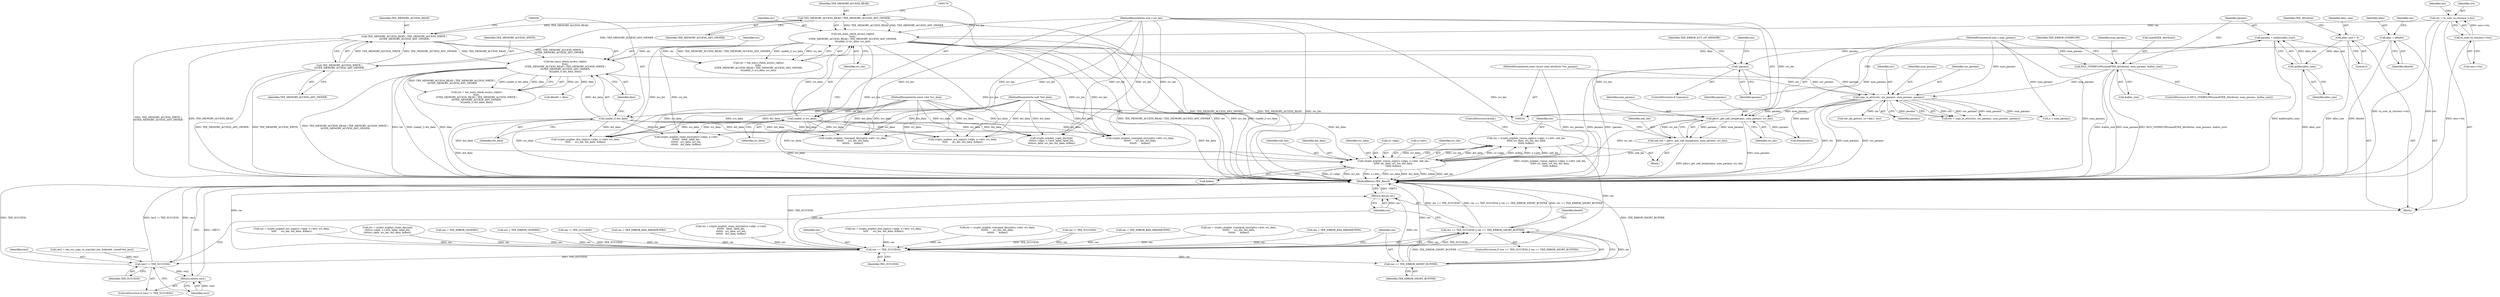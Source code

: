 digraph "0_optee_os_70697bf3c5dc3d201341b01a1a8e5bc6d2fb48f8@API" {
"1000457" [label="(Call,res = crypto_acipher_rsassa_sign(cs->algo, o->attr, salt_len,\n\t\t\t\t\t\t src_data, src_len, dst_data,\n\t\t\t\t\t\t &dlen))"];
"1000459" [label="(Call,crypto_acipher_rsassa_sign(cs->algo, o->attr, salt_len,\n\t\t\t\t\t\t src_data, src_len, dst_data,\n\t\t\t\t\t\t &dlen))"];
"1000451" [label="(Call,salt_len = pkcs1_get_salt_len(params, num_params, src_len))"];
"1000453" [label="(Call,pkcs1_get_salt_len(params, num_params, src_len))"];
"1000239" [label="(Call,copy_in_attrs(utc, usr_params, num_params, params))"];
"1000198" [label="(Call,tee_mmu_check_access_rights(\n\t\tutc,\n\t\tTEE_MEMORY_ACCESS_READ | TEE_MEMORY_ACCESS_WRITE |\n\t\t\tTEE_MEMORY_ACCESS_ANY_OWNER,\n\t\t(uaddr_t) dst_data, dlen))"];
"1000164" [label="(Call,tee_mmu_check_access_rights(\n\t\tutc,\n\t\tTEE_MEMORY_ACCESS_READ | TEE_MEMORY_ACCESS_ANY_OWNER,\n\t\t(uaddr_t) src_data, src_len))"];
"1000142" [label="(Call,utc = to_user_ta_ctx(sess->ctx))"];
"1000144" [label="(Call,to_user_ta_ctx(sess->ctx))"];
"1000166" [label="(Call,TEE_MEMORY_ACCESS_READ | TEE_MEMORY_ACCESS_ANY_OWNER)"];
"1000169" [label="(Call,(uaddr_t) src_data)"];
"1000105" [label="(MethodParameterIn,const void *src_data)"];
"1000106" [label="(MethodParameterIn,size_t src_len)"];
"1000200" [label="(Call,TEE_MEMORY_ACCESS_READ | TEE_MEMORY_ACCESS_WRITE |\n\t\t\tTEE_MEMORY_ACCESS_ANY_OWNER)"];
"1000202" [label="(Call,TEE_MEMORY_ACCESS_WRITE |\n\t\t\tTEE_MEMORY_ACCESS_ANY_OWNER)"];
"1000205" [label="(Call,(uaddr_t) dst_data)"];
"1000107" [label="(MethodParameterIn,void *dst_data)"];
"1000193" [label="(Call,dlen = dlen64)"];
"1000103" [label="(MethodParameterIn,const struct utee_attribute *usr_params)"];
"1000220" [label="(Call,MUL_OVERFLOW(sizeof(TEE_Attribute), num_params, &alloc_size))"];
"1000104" [label="(MethodParameterIn,size_t num_params)"];
"1000233" [label="(Call,!params)"];
"1000228" [label="(Call,params = malloc(alloc_size))"];
"1000230" [label="(Call,malloc(alloc_size))"];
"1000216" [label="(Call,alloc_size = 0)"];
"1000521" [label="(Call,res == TEE_SUCCESS)"];
"1000520" [label="(Call,res == TEE_SUCCESS || res == TEE_ERROR_SHORT_BUFFER)"];
"1000524" [label="(Call,res == TEE_ERROR_SHORT_BUFFER)"];
"1000547" [label="(Return,return res;)"];
"1000542" [label="(Call,res2 != TEE_SUCCESS)"];
"1000545" [label="(Return,return res2;)"];
"1000167" [label="(Identifier,TEE_MEMORY_ACCESS_READ)"];
"1000512" [label="(Call,res = TEE_ERROR_BAD_PARAMETERS)"];
"1000169" [label="(Call,(uaddr_t) src_data)"];
"1000168" [label="(Identifier,TEE_MEMORY_ACCESS_ANY_OWNER)"];
"1000223" [label="(Identifier,num_params)"];
"1000532" [label="(Call,res2 = tee_svc_copy_to_user(dst_len, &dlen64, sizeof(*dst_len)))"];
"1000143" [label="(Identifier,utc)"];
"1000467" [label="(Identifier,src_data)"];
"1000496" [label="(Call,res = crypto_acipher_ecc_sign(cs->algo, o->attr, src_data,\n\t\t\t\t\t      src_len, dst_data, &dlen))"];
"1000220" [label="(Call,MUL_OVERFLOW(sizeof(TEE_Attribute), num_params, &alloc_size))"];
"1000162" [label="(Call,res = tee_mmu_check_access_rights(\n\t\tutc,\n\t\tTEE_MEMORY_ACCESS_READ | TEE_MEMORY_ACCESS_ANY_OWNER,\n\t\t(uaddr_t) src_data, src_len))"];
"1000457" [label="(Call,res = crypto_acipher_rsassa_sign(cs->algo, o->attr, salt_len,\n\t\t\t\t\t\t src_data, src_len, dst_data,\n\t\t\t\t\t\t &dlen))"];
"1000408" [label="(Call,crypto_acipher_rsaes_decrypt(\n\t\t\t\t\tcs->algo, o->attr, label, label_len,\n\t\t\t\t\tsrc_data, src_len, dst_data, &dlen))"];
"1000196" [label="(Call,res = tee_mmu_check_access_rights(\n\t\tutc,\n\t\tTEE_MEMORY_ACCESS_READ | TEE_MEMORY_ACCESS_WRITE |\n\t\t\tTEE_MEMORY_ACCESS_ANY_OWNER,\n\t\t(uaddr_t) dst_data, dlen))"];
"1000230" [label="(Call,malloc(alloc_size))"];
"1000547" [label="(Return,return res;)"];
"1000460" [label="(Call,cs->algo)"];
"1000144" [label="(Call,to_user_ta_ctx(sess->ctx))"];
"1000406" [label="(Call,res = crypto_acipher_rsaes_decrypt(\n\t\t\t\t\tcs->algo, o->attr, label, label_len,\n\t\t\t\t\tsrc_data, src_len, dst_data, &dlen))"];
"1000546" [label="(Identifier,res2)"];
"1000199" [label="(Identifier,utc)"];
"1000193" [label="(Call,dlen = dlen64)"];
"1000207" [label="(Identifier,dst_data)"];
"1000523" [label="(Identifier,TEE_SUCCESS)"];
"1000274" [label="(Call,res = TEE_ERROR_GENERIC)"];
"1000323" [label="(Call,res = TEE_ERROR_GENERIC)"];
"1000548" [label="(Identifier,res)"];
"1000517" [label="(Call,free(params))"];
"1000242" [label="(Identifier,num_params)"];
"1000221" [label="(Call,sizeof(TEE_Attribute))"];
"1000456" [label="(Identifier,src_len)"];
"1000337" [label="(Call,n < num_params)"];
"1000106" [label="(MethodParameterIn,size_t src_len)"];
"1000194" [label="(Identifier,dlen)"];
"1000171" [label="(Identifier,src_data)"];
"1000231" [label="(Identifier,alloc_size)"];
"1000463" [label="(Call,o->attr)"];
"1000524" [label="(Call,res == TEE_ERROR_SHORT_BUFFER)"];
"1000468" [label="(Identifier,src_len)"];
"1000217" [label="(Identifier,alloc_size)"];
"1000520" [label="(Call,res == TEE_SUCCESS || res == TEE_ERROR_SHORT_BUFFER)"];
"1000259" [label="(Call,res != TEE_SUCCESS)"];
"1000234" [label="(Identifier,params)"];
"1000525" [label="(Identifier,res)"];
"1000202" [label="(Call,TEE_MEMORY_ACCESS_WRITE |\n\t\t\tTEE_MEMORY_ACCESS_ANY_OWNER)"];
"1000229" [label="(Identifier,params)"];
"1000455" [label="(Identifier,num_params)"];
"1000382" [label="(Call,res = crypto_acipher_rsaes_encrypt(cs->algo, o->attr,\n\t\t\t\t\t\t\t   label, label_len,\n\t\t\t\t\t\t\t   src_data, src_len,\n\t\t\t\t\t\t\t   dst_data, &dlen))"];
"1000241" [label="(Identifier,usr_params)"];
"1000466" [label="(Identifier,salt_len)"];
"1000236" [label="(Identifier,TEE_ERROR_OUT_OF_MEMORY)"];
"1000472" [label="(ControlStructure,break;)"];
"1000458" [label="(Identifier,res)"];
"1000107" [label="(MethodParameterIn,void *dst_data)"];
"1000452" [label="(Identifier,salt_len)"];
"1000208" [label="(Identifier,dlen)"];
"1000232" [label="(ControlStructure,if (!params))"];
"1000541" [label="(ControlStructure,if (res2 != TEE_SUCCESS))"];
"1000522" [label="(Identifier,res)"];
"1000145" [label="(Call,sess->ctx)"];
"1000243" [label="(Identifier,params)"];
"1000529" [label="(Call,dlen64 = dlen)"];
"1000233" [label="(Call,!params)"];
"1000103" [label="(MethodParameterIn,const struct utee_attribute *usr_params)"];
"1000237" [label="(Call,res = copy_in_attrs(utc, usr_params, num_params, params))"];
"1000451" [label="(Call,salt_len = pkcs1_get_salt_len(params, num_params, src_len))"];
"1000478" [label="(Call,crypto_acipher_dsa_sign(cs->algo, o->attr, src_data,\n\t\t\t\t\t      src_len, dst_data, &dlen))"];
"1000201" [label="(Identifier,TEE_MEMORY_ACCESS_READ)"];
"1000453" [label="(Call,pkcs1_get_salt_len(params, num_params, src_len))"];
"1000476" [label="(Call,res = crypto_acipher_dsa_sign(cs->algo, o->attr, src_data,\n\t\t\t\t\t      src_len, dst_data, &dlen))"];
"1000454" [label="(Identifier,params)"];
"1000166" [label="(Call,TEE_MEMORY_ACCESS_READ | TEE_MEMORY_ACCESS_ANY_OWNER)"];
"1000544" [label="(Identifier,TEE_SUCCESS)"];
"1000240" [label="(Identifier,utc)"];
"1000521" [label="(Call,res == TEE_SUCCESS)"];
"1000109" [label="(Block,)"];
"1000543" [label="(Identifier,res2)"];
"1000105" [label="(MethodParameterIn,const void *src_data)"];
"1000238" [label="(Identifier,res)"];
"1000526" [label="(Identifier,TEE_ERROR_SHORT_BUFFER)"];
"1000164" [label="(Call,tee_mmu_check_access_rights(\n\t\tutc,\n\t\tTEE_MEMORY_ACCESS_READ | TEE_MEMORY_ACCESS_ANY_OWNER,\n\t\t(uaddr_t) src_data, src_len))"];
"1000205" [label="(Call,(uaddr_t) dst_data)"];
"1000204" [label="(Identifier,TEE_MEMORY_ACCESS_ANY_OWNER)"];
"1000310" [label="(Call,res = crypto_acipher_rsanopad_decrypt(o->attr, src_data,\n\t\t\t\t\t\t\t      src_len, dst_data,\n\t\t\t\t\t\t\t      &dlen))"];
"1000104" [label="(MethodParameterIn,size_t num_params)"];
"1000203" [label="(Identifier,TEE_MEMORY_ACCESS_WRITE)"];
"1000172" [label="(Identifier,src_len)"];
"1000219" [label="(ControlStructure,if (MUL_OVERFLOW(sizeof(TEE_Attribute), num_params, &alloc_size)))"];
"1000470" [label="(Call,&dlen)"];
"1000251" [label="(Call,tee_obj_get(utc, cs->key1, &o))"];
"1000198" [label="(Call,tee_mmu_check_access_rights(\n\t\tutc,\n\t\tTEE_MEMORY_ACCESS_READ | TEE_MEMORY_ACCESS_WRITE |\n\t\t\tTEE_MEMORY_ACCESS_ANY_OWNER,\n\t\t(uaddr_t) dst_data, dlen))"];
"1000224" [label="(Call,&alloc_size)"];
"1000239" [label="(Call,copy_in_attrs(utc, usr_params, num_params, params))"];
"1000195" [label="(Identifier,dlen64)"];
"1000447" [label="(Call,res = TEE_ERROR_BAD_PARAMETERS)"];
"1000165" [label="(Identifier,utc)"];
"1000384" [label="(Call,crypto_acipher_rsaes_encrypt(cs->algo, o->attr,\n\t\t\t\t\t\t\t   label, label_len,\n\t\t\t\t\t\t\t   src_data, src_len,\n\t\t\t\t\t\t\t   dst_data, &dlen))"];
"1000549" [label="(MethodReturn,TEE_Result)"];
"1000222" [label="(Identifier,TEE_Attribute)"];
"1000498" [label="(Call,crypto_acipher_ecc_sign(cs->algo, o->attr, src_data,\n\t\t\t\t\t      src_len, dst_data, &dlen))"];
"1000530" [label="(Identifier,dlen64)"];
"1000200" [label="(Call,TEE_MEMORY_ACCESS_READ | TEE_MEMORY_ACCESS_WRITE |\n\t\t\tTEE_MEMORY_ACCESS_ANY_OWNER)"];
"1000218" [label="(Literal,0)"];
"1000282" [label="(Block,)"];
"1000545" [label="(Return,return res2;)"];
"1000519" [label="(ControlStructure,if (res == TEE_SUCCESS || res == TEE_ERROR_SHORT_BUFFER))"];
"1000459" [label="(Call,crypto_acipher_rsassa_sign(cs->algo, o->attr, salt_len,\n\t\t\t\t\t\t src_data, src_len, dst_data,\n\t\t\t\t\t\t &dlen))"];
"1000228" [label="(Call,params = malloc(alloc_size))"];
"1000149" [label="(Identifier,res)"];
"1000542" [label="(Call,res2 != TEE_SUCCESS)"];
"1000291" [label="(Call,res = crypto_acipher_rsanopad_encrypt(o->attr, src_data,\n\t\t\t\t\t\t\t      src_len, dst_data,\n\t\t\t\t\t\t\t      &dlen))"];
"1000293" [label="(Call,crypto_acipher_rsanopad_encrypt(o->attr, src_data,\n\t\t\t\t\t\t\t      src_len, dst_data,\n\t\t\t\t\t\t\t      &dlen))"];
"1000469" [label="(Identifier,dst_data)"];
"1000245" [label="(Call,res != TEE_SUCCESS)"];
"1000142" [label="(Call,utc = to_user_ta_ctx(sess->ctx))"];
"1000312" [label="(Call,crypto_acipher_rsanopad_decrypt(o->attr, src_data,\n\t\t\t\t\t\t\t      src_len, dst_data,\n\t\t\t\t\t\t\t      &dlen))"];
"1000424" [label="(Call,res = TEE_ERROR_BAD_PARAMETERS)"];
"1000197" [label="(Identifier,res)"];
"1000227" [label="(Identifier,TEE_ERROR_OVERFLOW)"];
"1000216" [label="(Call,alloc_size = 0)"];
"1000457" -> "1000282"  [label="AST: "];
"1000457" -> "1000459"  [label="CFG: "];
"1000458" -> "1000457"  [label="AST: "];
"1000459" -> "1000457"  [label="AST: "];
"1000472" -> "1000457"  [label="CFG: "];
"1000457" -> "1000549"  [label="DDG: crypto_acipher_rsassa_sign(cs->algo, o->attr, salt_len,\n\t\t\t\t\t\t src_data, src_len, dst_data,\n\t\t\t\t\t\t &dlen)"];
"1000459" -> "1000457"  [label="DDG: src_len"];
"1000459" -> "1000457"  [label="DDG: dst_data"];
"1000459" -> "1000457"  [label="DDG: cs->algo"];
"1000459" -> "1000457"  [label="DDG: &dlen"];
"1000459" -> "1000457"  [label="DDG: o->attr"];
"1000459" -> "1000457"  [label="DDG: salt_len"];
"1000459" -> "1000457"  [label="DDG: src_data"];
"1000457" -> "1000521"  [label="DDG: res"];
"1000459" -> "1000470"  [label="CFG: "];
"1000460" -> "1000459"  [label="AST: "];
"1000463" -> "1000459"  [label="AST: "];
"1000466" -> "1000459"  [label="AST: "];
"1000467" -> "1000459"  [label="AST: "];
"1000468" -> "1000459"  [label="AST: "];
"1000469" -> "1000459"  [label="AST: "];
"1000470" -> "1000459"  [label="AST: "];
"1000459" -> "1000549"  [label="DDG: cs->algo"];
"1000459" -> "1000549"  [label="DDG: src_len"];
"1000459" -> "1000549"  [label="DDG: o->attr"];
"1000459" -> "1000549"  [label="DDG: src_data"];
"1000459" -> "1000549"  [label="DDG: dst_data"];
"1000459" -> "1000549"  [label="DDG: &dlen"];
"1000459" -> "1000549"  [label="DDG: salt_len"];
"1000451" -> "1000459"  [label="DDG: salt_len"];
"1000169" -> "1000459"  [label="DDG: src_data"];
"1000105" -> "1000459"  [label="DDG: src_data"];
"1000453" -> "1000459"  [label="DDG: src_len"];
"1000106" -> "1000459"  [label="DDG: src_len"];
"1000205" -> "1000459"  [label="DDG: dst_data"];
"1000107" -> "1000459"  [label="DDG: dst_data"];
"1000451" -> "1000282"  [label="AST: "];
"1000451" -> "1000453"  [label="CFG: "];
"1000452" -> "1000451"  [label="AST: "];
"1000453" -> "1000451"  [label="AST: "];
"1000458" -> "1000451"  [label="CFG: "];
"1000451" -> "1000549"  [label="DDG: pkcs1_get_salt_len(params, num_params, src_len)"];
"1000453" -> "1000451"  [label="DDG: params"];
"1000453" -> "1000451"  [label="DDG: num_params"];
"1000453" -> "1000451"  [label="DDG: src_len"];
"1000453" -> "1000456"  [label="CFG: "];
"1000454" -> "1000453"  [label="AST: "];
"1000455" -> "1000453"  [label="AST: "];
"1000456" -> "1000453"  [label="AST: "];
"1000453" -> "1000549"  [label="DDG: num_params"];
"1000239" -> "1000453"  [label="DDG: params"];
"1000239" -> "1000453"  [label="DDG: num_params"];
"1000104" -> "1000453"  [label="DDG: num_params"];
"1000164" -> "1000453"  [label="DDG: src_len"];
"1000106" -> "1000453"  [label="DDG: src_len"];
"1000453" -> "1000517"  [label="DDG: params"];
"1000239" -> "1000237"  [label="AST: "];
"1000239" -> "1000243"  [label="CFG: "];
"1000240" -> "1000239"  [label="AST: "];
"1000241" -> "1000239"  [label="AST: "];
"1000242" -> "1000239"  [label="AST: "];
"1000243" -> "1000239"  [label="AST: "];
"1000237" -> "1000239"  [label="CFG: "];
"1000239" -> "1000549"  [label="DDG: utc"];
"1000239" -> "1000549"  [label="DDG: num_params"];
"1000239" -> "1000549"  [label="DDG: usr_params"];
"1000239" -> "1000237"  [label="DDG: utc"];
"1000239" -> "1000237"  [label="DDG: usr_params"];
"1000239" -> "1000237"  [label="DDG: num_params"];
"1000239" -> "1000237"  [label="DDG: params"];
"1000198" -> "1000239"  [label="DDG: utc"];
"1000103" -> "1000239"  [label="DDG: usr_params"];
"1000220" -> "1000239"  [label="DDG: num_params"];
"1000104" -> "1000239"  [label="DDG: num_params"];
"1000233" -> "1000239"  [label="DDG: params"];
"1000239" -> "1000251"  [label="DDG: utc"];
"1000239" -> "1000337"  [label="DDG: num_params"];
"1000239" -> "1000517"  [label="DDG: params"];
"1000198" -> "1000196"  [label="AST: "];
"1000198" -> "1000208"  [label="CFG: "];
"1000199" -> "1000198"  [label="AST: "];
"1000200" -> "1000198"  [label="AST: "];
"1000205" -> "1000198"  [label="AST: "];
"1000208" -> "1000198"  [label="AST: "];
"1000196" -> "1000198"  [label="CFG: "];
"1000198" -> "1000549"  [label="DDG: TEE_MEMORY_ACCESS_READ | TEE_MEMORY_ACCESS_WRITE |\n\t\t\tTEE_MEMORY_ACCESS_ANY_OWNER"];
"1000198" -> "1000549"  [label="DDG: dlen"];
"1000198" -> "1000549"  [label="DDG: utc"];
"1000198" -> "1000549"  [label="DDG: (uaddr_t) dst_data"];
"1000198" -> "1000196"  [label="DDG: utc"];
"1000198" -> "1000196"  [label="DDG: TEE_MEMORY_ACCESS_READ | TEE_MEMORY_ACCESS_WRITE |\n\t\t\tTEE_MEMORY_ACCESS_ANY_OWNER"];
"1000198" -> "1000196"  [label="DDG: (uaddr_t) dst_data"];
"1000198" -> "1000196"  [label="DDG: dlen"];
"1000164" -> "1000198"  [label="DDG: utc"];
"1000200" -> "1000198"  [label="DDG: TEE_MEMORY_ACCESS_READ"];
"1000200" -> "1000198"  [label="DDG: TEE_MEMORY_ACCESS_WRITE |\n\t\t\tTEE_MEMORY_ACCESS_ANY_OWNER"];
"1000205" -> "1000198"  [label="DDG: dst_data"];
"1000193" -> "1000198"  [label="DDG: dlen"];
"1000198" -> "1000529"  [label="DDG: dlen"];
"1000164" -> "1000162"  [label="AST: "];
"1000164" -> "1000172"  [label="CFG: "];
"1000165" -> "1000164"  [label="AST: "];
"1000166" -> "1000164"  [label="AST: "];
"1000169" -> "1000164"  [label="AST: "];
"1000172" -> "1000164"  [label="AST: "];
"1000162" -> "1000164"  [label="CFG: "];
"1000164" -> "1000549"  [label="DDG: src_len"];
"1000164" -> "1000549"  [label="DDG: (uaddr_t) src_data"];
"1000164" -> "1000549"  [label="DDG: TEE_MEMORY_ACCESS_READ | TEE_MEMORY_ACCESS_ANY_OWNER"];
"1000164" -> "1000549"  [label="DDG: utc"];
"1000164" -> "1000162"  [label="DDG: utc"];
"1000164" -> "1000162"  [label="DDG: TEE_MEMORY_ACCESS_READ | TEE_MEMORY_ACCESS_ANY_OWNER"];
"1000164" -> "1000162"  [label="DDG: (uaddr_t) src_data"];
"1000164" -> "1000162"  [label="DDG: src_len"];
"1000142" -> "1000164"  [label="DDG: utc"];
"1000166" -> "1000164"  [label="DDG: TEE_MEMORY_ACCESS_READ"];
"1000166" -> "1000164"  [label="DDG: TEE_MEMORY_ACCESS_ANY_OWNER"];
"1000169" -> "1000164"  [label="DDG: src_data"];
"1000106" -> "1000164"  [label="DDG: src_len"];
"1000164" -> "1000293"  [label="DDG: src_len"];
"1000164" -> "1000312"  [label="DDG: src_len"];
"1000164" -> "1000384"  [label="DDG: src_len"];
"1000164" -> "1000408"  [label="DDG: src_len"];
"1000164" -> "1000478"  [label="DDG: src_len"];
"1000164" -> "1000498"  [label="DDG: src_len"];
"1000142" -> "1000109"  [label="AST: "];
"1000142" -> "1000144"  [label="CFG: "];
"1000143" -> "1000142"  [label="AST: "];
"1000144" -> "1000142"  [label="AST: "];
"1000149" -> "1000142"  [label="CFG: "];
"1000142" -> "1000549"  [label="DDG: to_user_ta_ctx(sess->ctx)"];
"1000142" -> "1000549"  [label="DDG: utc"];
"1000144" -> "1000142"  [label="DDG: sess->ctx"];
"1000144" -> "1000145"  [label="CFG: "];
"1000145" -> "1000144"  [label="AST: "];
"1000144" -> "1000549"  [label="DDG: sess->ctx"];
"1000166" -> "1000168"  [label="CFG: "];
"1000167" -> "1000166"  [label="AST: "];
"1000168" -> "1000166"  [label="AST: "];
"1000170" -> "1000166"  [label="CFG: "];
"1000166" -> "1000549"  [label="DDG: TEE_MEMORY_ACCESS_ANY_OWNER"];
"1000166" -> "1000549"  [label="DDG: TEE_MEMORY_ACCESS_READ"];
"1000166" -> "1000200"  [label="DDG: TEE_MEMORY_ACCESS_READ"];
"1000166" -> "1000202"  [label="DDG: TEE_MEMORY_ACCESS_ANY_OWNER"];
"1000169" -> "1000171"  [label="CFG: "];
"1000170" -> "1000169"  [label="AST: "];
"1000171" -> "1000169"  [label="AST: "];
"1000172" -> "1000169"  [label="CFG: "];
"1000169" -> "1000549"  [label="DDG: src_data"];
"1000105" -> "1000169"  [label="DDG: src_data"];
"1000169" -> "1000293"  [label="DDG: src_data"];
"1000169" -> "1000312"  [label="DDG: src_data"];
"1000169" -> "1000384"  [label="DDG: src_data"];
"1000169" -> "1000408"  [label="DDG: src_data"];
"1000169" -> "1000478"  [label="DDG: src_data"];
"1000169" -> "1000498"  [label="DDG: src_data"];
"1000105" -> "1000101"  [label="AST: "];
"1000105" -> "1000549"  [label="DDG: src_data"];
"1000105" -> "1000293"  [label="DDG: src_data"];
"1000105" -> "1000312"  [label="DDG: src_data"];
"1000105" -> "1000384"  [label="DDG: src_data"];
"1000105" -> "1000408"  [label="DDG: src_data"];
"1000105" -> "1000478"  [label="DDG: src_data"];
"1000105" -> "1000498"  [label="DDG: src_data"];
"1000106" -> "1000101"  [label="AST: "];
"1000106" -> "1000549"  [label="DDG: src_len"];
"1000106" -> "1000293"  [label="DDG: src_len"];
"1000106" -> "1000312"  [label="DDG: src_len"];
"1000106" -> "1000384"  [label="DDG: src_len"];
"1000106" -> "1000408"  [label="DDG: src_len"];
"1000106" -> "1000478"  [label="DDG: src_len"];
"1000106" -> "1000498"  [label="DDG: src_len"];
"1000200" -> "1000202"  [label="CFG: "];
"1000201" -> "1000200"  [label="AST: "];
"1000202" -> "1000200"  [label="AST: "];
"1000206" -> "1000200"  [label="CFG: "];
"1000200" -> "1000549"  [label="DDG: TEE_MEMORY_ACCESS_READ"];
"1000200" -> "1000549"  [label="DDG: TEE_MEMORY_ACCESS_WRITE |\n\t\t\tTEE_MEMORY_ACCESS_ANY_OWNER"];
"1000202" -> "1000200"  [label="DDG: TEE_MEMORY_ACCESS_WRITE"];
"1000202" -> "1000200"  [label="DDG: TEE_MEMORY_ACCESS_ANY_OWNER"];
"1000202" -> "1000204"  [label="CFG: "];
"1000203" -> "1000202"  [label="AST: "];
"1000204" -> "1000202"  [label="AST: "];
"1000202" -> "1000549"  [label="DDG: TEE_MEMORY_ACCESS_WRITE"];
"1000202" -> "1000549"  [label="DDG: TEE_MEMORY_ACCESS_ANY_OWNER"];
"1000205" -> "1000207"  [label="CFG: "];
"1000206" -> "1000205"  [label="AST: "];
"1000207" -> "1000205"  [label="AST: "];
"1000208" -> "1000205"  [label="CFG: "];
"1000205" -> "1000549"  [label="DDG: dst_data"];
"1000107" -> "1000205"  [label="DDG: dst_data"];
"1000205" -> "1000293"  [label="DDG: dst_data"];
"1000205" -> "1000312"  [label="DDG: dst_data"];
"1000205" -> "1000384"  [label="DDG: dst_data"];
"1000205" -> "1000408"  [label="DDG: dst_data"];
"1000205" -> "1000478"  [label="DDG: dst_data"];
"1000205" -> "1000498"  [label="DDG: dst_data"];
"1000107" -> "1000101"  [label="AST: "];
"1000107" -> "1000549"  [label="DDG: dst_data"];
"1000107" -> "1000293"  [label="DDG: dst_data"];
"1000107" -> "1000312"  [label="DDG: dst_data"];
"1000107" -> "1000384"  [label="DDG: dst_data"];
"1000107" -> "1000408"  [label="DDG: dst_data"];
"1000107" -> "1000478"  [label="DDG: dst_data"];
"1000107" -> "1000498"  [label="DDG: dst_data"];
"1000193" -> "1000109"  [label="AST: "];
"1000193" -> "1000195"  [label="CFG: "];
"1000194" -> "1000193"  [label="AST: "];
"1000195" -> "1000193"  [label="AST: "];
"1000197" -> "1000193"  [label="CFG: "];
"1000193" -> "1000549"  [label="DDG: dlen64"];
"1000103" -> "1000101"  [label="AST: "];
"1000103" -> "1000549"  [label="DDG: usr_params"];
"1000220" -> "1000219"  [label="AST: "];
"1000220" -> "1000224"  [label="CFG: "];
"1000221" -> "1000220"  [label="AST: "];
"1000223" -> "1000220"  [label="AST: "];
"1000224" -> "1000220"  [label="AST: "];
"1000227" -> "1000220"  [label="CFG: "];
"1000229" -> "1000220"  [label="CFG: "];
"1000220" -> "1000549"  [label="DDG: num_params"];
"1000220" -> "1000549"  [label="DDG: MUL_OVERFLOW(sizeof(TEE_Attribute), num_params, &alloc_size)"];
"1000220" -> "1000549"  [label="DDG: &alloc_size"];
"1000104" -> "1000220"  [label="DDG: num_params"];
"1000104" -> "1000101"  [label="AST: "];
"1000104" -> "1000549"  [label="DDG: num_params"];
"1000104" -> "1000337"  [label="DDG: num_params"];
"1000233" -> "1000232"  [label="AST: "];
"1000233" -> "1000234"  [label="CFG: "];
"1000234" -> "1000233"  [label="AST: "];
"1000236" -> "1000233"  [label="CFG: "];
"1000238" -> "1000233"  [label="CFG: "];
"1000233" -> "1000549"  [label="DDG: !params"];
"1000233" -> "1000549"  [label="DDG: params"];
"1000228" -> "1000233"  [label="DDG: params"];
"1000228" -> "1000109"  [label="AST: "];
"1000228" -> "1000230"  [label="CFG: "];
"1000229" -> "1000228"  [label="AST: "];
"1000230" -> "1000228"  [label="AST: "];
"1000234" -> "1000228"  [label="CFG: "];
"1000228" -> "1000549"  [label="DDG: malloc(alloc_size)"];
"1000230" -> "1000228"  [label="DDG: alloc_size"];
"1000230" -> "1000231"  [label="CFG: "];
"1000231" -> "1000230"  [label="AST: "];
"1000230" -> "1000549"  [label="DDG: alloc_size"];
"1000216" -> "1000230"  [label="DDG: alloc_size"];
"1000216" -> "1000109"  [label="AST: "];
"1000216" -> "1000218"  [label="CFG: "];
"1000217" -> "1000216"  [label="AST: "];
"1000218" -> "1000216"  [label="AST: "];
"1000222" -> "1000216"  [label="CFG: "];
"1000216" -> "1000549"  [label="DDG: alloc_size"];
"1000521" -> "1000520"  [label="AST: "];
"1000521" -> "1000523"  [label="CFG: "];
"1000522" -> "1000521"  [label="AST: "];
"1000523" -> "1000521"  [label="AST: "];
"1000525" -> "1000521"  [label="CFG: "];
"1000520" -> "1000521"  [label="CFG: "];
"1000521" -> "1000549"  [label="DDG: res"];
"1000521" -> "1000549"  [label="DDG: TEE_SUCCESS"];
"1000521" -> "1000520"  [label="DDG: res"];
"1000521" -> "1000520"  [label="DDG: TEE_SUCCESS"];
"1000259" -> "1000521"  [label="DDG: res"];
"1000259" -> "1000521"  [label="DDG: TEE_SUCCESS"];
"1000274" -> "1000521"  [label="DDG: res"];
"1000512" -> "1000521"  [label="DDG: res"];
"1000310" -> "1000521"  [label="DDG: res"];
"1000406" -> "1000521"  [label="DDG: res"];
"1000496" -> "1000521"  [label="DDG: res"];
"1000323" -> "1000521"  [label="DDG: res"];
"1000447" -> "1000521"  [label="DDG: res"];
"1000245" -> "1000521"  [label="DDG: res"];
"1000245" -> "1000521"  [label="DDG: TEE_SUCCESS"];
"1000291" -> "1000521"  [label="DDG: res"];
"1000382" -> "1000521"  [label="DDG: res"];
"1000424" -> "1000521"  [label="DDG: res"];
"1000476" -> "1000521"  [label="DDG: res"];
"1000521" -> "1000524"  [label="DDG: res"];
"1000521" -> "1000542"  [label="DDG: TEE_SUCCESS"];
"1000521" -> "1000547"  [label="DDG: res"];
"1000520" -> "1000519"  [label="AST: "];
"1000520" -> "1000524"  [label="CFG: "];
"1000524" -> "1000520"  [label="AST: "];
"1000530" -> "1000520"  [label="CFG: "];
"1000548" -> "1000520"  [label="CFG: "];
"1000520" -> "1000549"  [label="DDG: res == TEE_SUCCESS || res == TEE_ERROR_SHORT_BUFFER"];
"1000520" -> "1000549"  [label="DDG: res == TEE_ERROR_SHORT_BUFFER"];
"1000520" -> "1000549"  [label="DDG: res == TEE_SUCCESS"];
"1000524" -> "1000520"  [label="DDG: res"];
"1000524" -> "1000520"  [label="DDG: TEE_ERROR_SHORT_BUFFER"];
"1000524" -> "1000526"  [label="CFG: "];
"1000525" -> "1000524"  [label="AST: "];
"1000526" -> "1000524"  [label="AST: "];
"1000524" -> "1000549"  [label="DDG: res"];
"1000524" -> "1000549"  [label="DDG: TEE_ERROR_SHORT_BUFFER"];
"1000524" -> "1000547"  [label="DDG: res"];
"1000547" -> "1000109"  [label="AST: "];
"1000547" -> "1000548"  [label="CFG: "];
"1000548" -> "1000547"  [label="AST: "];
"1000549" -> "1000547"  [label="CFG: "];
"1000547" -> "1000549"  [label="DDG: <RET>"];
"1000548" -> "1000547"  [label="DDG: res"];
"1000542" -> "1000541"  [label="AST: "];
"1000542" -> "1000544"  [label="CFG: "];
"1000543" -> "1000542"  [label="AST: "];
"1000544" -> "1000542"  [label="AST: "];
"1000546" -> "1000542"  [label="CFG: "];
"1000548" -> "1000542"  [label="CFG: "];
"1000542" -> "1000549"  [label="DDG: res2 != TEE_SUCCESS"];
"1000542" -> "1000549"  [label="DDG: res2"];
"1000542" -> "1000549"  [label="DDG: TEE_SUCCESS"];
"1000532" -> "1000542"  [label="DDG: res2"];
"1000542" -> "1000545"  [label="DDG: res2"];
"1000545" -> "1000541"  [label="AST: "];
"1000545" -> "1000546"  [label="CFG: "];
"1000546" -> "1000545"  [label="AST: "];
"1000549" -> "1000545"  [label="CFG: "];
"1000545" -> "1000549"  [label="DDG: <RET>"];
"1000546" -> "1000545"  [label="DDG: res2"];
}
